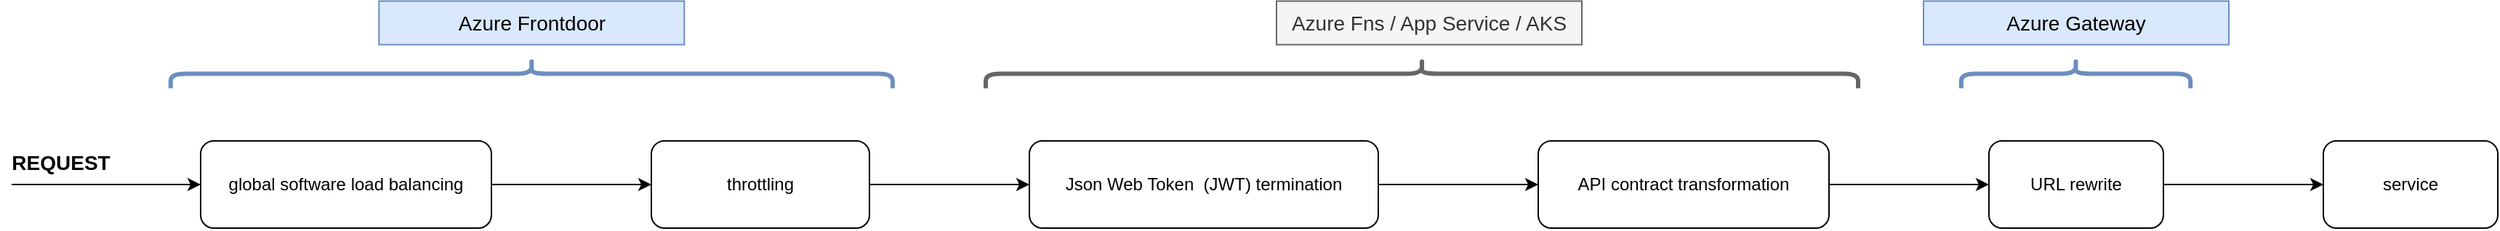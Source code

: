 <mxfile version="18.0.6" type="device"><diagram id="q08D5lR7xcgOoc0Wz-o4" name="Page-1"><mxGraphModel dx="4192" dy="1955" grid="1" gridSize="10" guides="1" tooltips="1" connect="1" arrows="1" fold="1" page="1" pageScale="1" pageWidth="850" pageHeight="1100" math="0" shadow="0"><root><mxCell id="0"/><mxCell id="1" parent="0"/><mxCell id="TqkrND-NzxV03VpMJY1h-4" style="edgeStyle=orthogonalEdgeStyle;rounded=0;orthogonalLoop=1;jettySize=auto;html=1;" parent="1" source="TqkrND-NzxV03VpMJY1h-3" edge="1"><mxGeometry relative="1" as="geometry"><mxPoint x="790" y="560" as="targetPoint"/></mxGeometry></mxCell><mxCell id="TqkrND-NzxV03VpMJY1h-3" value="Json Web Token&amp;nbsp; (JWT) termination" style="rounded=1;whiteSpace=wrap;html=1;" parent="1" vertex="1"><mxGeometry x="440" y="530" width="240" height="60" as="geometry"/></mxCell><mxCell id="TqkrND-NzxV03VpMJY1h-6" style="edgeStyle=orthogonalEdgeStyle;rounded=0;orthogonalLoop=1;jettySize=auto;html=1;entryX=0;entryY=0.5;entryDx=0;entryDy=0;" parent="1" source="TqkrND-NzxV03VpMJY1h-5" target="TqkrND-NzxV03VpMJY1h-7" edge="1"><mxGeometry relative="1" as="geometry"><mxPoint x="1320" y="560" as="targetPoint"/></mxGeometry></mxCell><mxCell id="TqkrND-NzxV03VpMJY1h-5" value="URL rewrite" style="rounded=1;whiteSpace=wrap;html=1;" parent="1" vertex="1"><mxGeometry x="1100" y="530" width="120" height="60" as="geometry"/></mxCell><mxCell id="TqkrND-NzxV03VpMJY1h-7" value="service" style="rounded=1;whiteSpace=wrap;html=1;" parent="1" vertex="1"><mxGeometry x="1330" y="530" width="120" height="60" as="geometry"/></mxCell><mxCell id="TqkrND-NzxV03VpMJY1h-24" style="edgeStyle=none;rounded=0;orthogonalLoop=1;jettySize=auto;html=1;entryX=0;entryY=0.5;entryDx=0;entryDy=0;fontSize=14;endArrow=classic;endFill=1;" parent="1" source="TqkrND-NzxV03VpMJY1h-23" target="TqkrND-NzxV03VpMJY1h-5" edge="1"><mxGeometry relative="1" as="geometry"/></mxCell><mxCell id="TqkrND-NzxV03VpMJY1h-23" value="API contract transformation" style="rounded=1;whiteSpace=wrap;html=1;" parent="1" vertex="1"><mxGeometry x="790" y="530" width="200" height="60" as="geometry"/></mxCell><mxCell id="fjREEz0PkhZhVbU5UDPA-1" value="" style="shape=curlyBracket;whiteSpace=wrap;html=1;rounded=1;flipH=1;rotation=-90;fillColor=#dae8fc;strokeColor=#6c8ebf;strokeWidth=3;" parent="1" vertex="1"><mxGeometry x="87.66" y="235.47" width="20" height="496.56" as="geometry"/></mxCell><mxCell id="fjREEz0PkhZhVbU5UDPA-2" value="" style="shape=curlyBracket;whiteSpace=wrap;html=1;rounded=1;flipH=1;rotation=-90;fillColor=#f5f5f5;strokeColor=#666666;strokeWidth=3;fontColor=#333333;" parent="1" vertex="1"><mxGeometry x="700" y="183.75" width="20" height="600" as="geometry"/></mxCell><mxCell id="fjREEz0PkhZhVbU5UDPA-3" value="Azure Frontdoor" style="text;html=1;strokeColor=#6c8ebf;fillColor=#dae8fc;align=center;verticalAlign=middle;whiteSpace=wrap;rounded=0;fontSize=14;" parent="1" vertex="1"><mxGeometry x="-7.34" y="433.75" width="210" height="30" as="geometry"/></mxCell><mxCell id="fjREEz0PkhZhVbU5UDPA-4" value="Azure Fns / App Service / AKS" style="text;html=1;strokeColor=#666666;fillColor=#f5f5f5;align=center;verticalAlign=middle;whiteSpace=wrap;rounded=0;fontSize=14;fontColor=#333333;" parent="1" vertex="1"><mxGeometry x="610" y="433.75" width="210" height="30" as="geometry"/></mxCell><mxCell id="0DHgPXS_Ayb-RIuwNrup-1" value="" style="shape=curlyBracket;whiteSpace=wrap;html=1;rounded=1;flipH=1;rotation=-90;fillColor=#dae8fc;strokeColor=#6c8ebf;strokeWidth=3;" parent="1" vertex="1"><mxGeometry x="1149.75" y="404.94" width="20" height="157.65" as="geometry"/></mxCell><mxCell id="0DHgPXS_Ayb-RIuwNrup-2" value="Azure Gateway" style="text;html=1;strokeColor=#6c8ebf;fillColor=#dae8fc;align=center;verticalAlign=middle;whiteSpace=wrap;rounded=0;fontSize=14;" parent="1" vertex="1"><mxGeometry x="1055" y="433.75" width="210" height="30" as="geometry"/></mxCell><mxCell id="TkbM_leUPC6eDfGYMER2-1" style="edgeStyle=orthogonalEdgeStyle;rounded=0;orthogonalLoop=1;jettySize=auto;html=1;" edge="1" parent="1" source="TkbM_leUPC6eDfGYMER2-2"><mxGeometry relative="1" as="geometry"><mxPoint x="180" y="560" as="targetPoint"/></mxGeometry></mxCell><mxCell id="TkbM_leUPC6eDfGYMER2-2" value="global software load balancing" style="rounded=1;whiteSpace=wrap;html=1;" vertex="1" parent="1"><mxGeometry x="-130" y="530" width="200" height="60" as="geometry"/></mxCell><mxCell id="TkbM_leUPC6eDfGYMER2-3" value="" style="endArrow=classic;html=1;rounded=0;entryX=0;entryY=0.5;entryDx=0;entryDy=0;" edge="1" parent="1" target="TkbM_leUPC6eDfGYMER2-2"><mxGeometry width="50" height="50" relative="1" as="geometry"><mxPoint x="-260" y="560" as="sourcePoint"/><mxPoint x="350" y="950" as="targetPoint"/></mxGeometry></mxCell><mxCell id="TkbM_leUPC6eDfGYMER2-4" value="REQUEST" style="text;html=1;strokeColor=none;fillColor=none;align=center;verticalAlign=middle;whiteSpace=wrap;rounded=0;fontSize=14;fontStyle=1" vertex="1" parent="1"><mxGeometry x="-256" y="530" width="60" height="30" as="geometry"/></mxCell><mxCell id="TkbM_leUPC6eDfGYMER2-5" style="edgeStyle=orthogonalEdgeStyle;rounded=0;orthogonalLoop=1;jettySize=auto;html=1;entryX=0;entryY=0.5;entryDx=0;entryDy=0;" edge="1" parent="1" source="TkbM_leUPC6eDfGYMER2-6"><mxGeometry relative="1" as="geometry"><mxPoint x="440" y="560" as="targetPoint"/></mxGeometry></mxCell><mxCell id="TkbM_leUPC6eDfGYMER2-6" value="throttling" style="rounded=1;whiteSpace=wrap;html=1;" vertex="1" parent="1"><mxGeometry x="180" y="530" width="150" height="60" as="geometry"/></mxCell></root></mxGraphModel></diagram></mxfile>